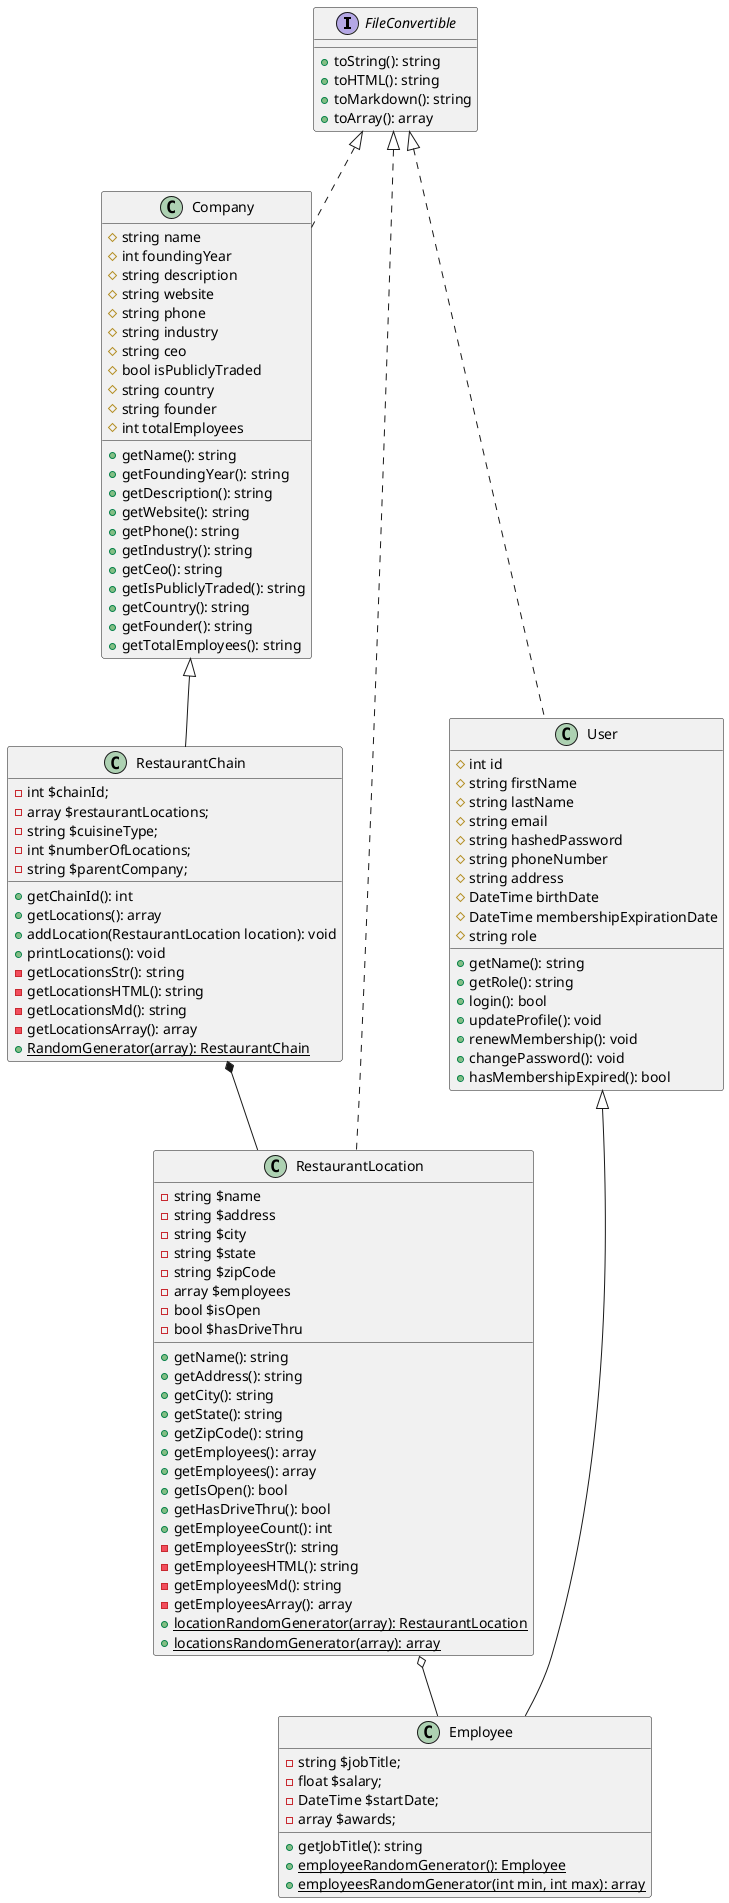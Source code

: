 @startuml restaurant chain mockup
interface FileConvertible {
  +toString(): string
  +toHTML(): string
  +toMarkdown(): string
  +toArray(): array
}

class Company {
  #string name
  #int foundingYear
  #string description
  #string website
  #string phone
  #string industry
  #string ceo
  #bool isPubliclyTraded
  #string country
  #string founder
  #int totalEmployees
  +getName(): string
  +getFoundingYear(): string
  +getDescription(): string
  +getWebsite(): string
  +getPhone(): string
  +getIndustry(): string
  +getCeo(): string
  +getIsPubliclyTraded(): string
  +getCountry(): string
  +getFounder(): string
  +getTotalEmployees(): string
}

class RestaurantChain {
  -int $chainId;
  -array $restaurantLocations;
  -string $cuisineType;
  -int $numberOfLocations;
  -string $parentCompany;
  +getChainId(): int
  +getLocations(): array
  +addLocation(RestaurantLocation location): void
  +printLocations(): void
  -getLocationsStr(): string
  -getLocationsHTML(): string
  -getLocationsMd(): string
  -getLocationsArray(): array
  +{static} RandomGenerator(array): RestaurantChain
}

class RestaurantLocation {
  -string $name
  -string $address
  -string $city
  -string $state
  -string $zipCode
  -array $employees
  -bool $isOpen
  -bool $hasDriveThru
  +getName(): string
  +getAddress(): string
  +getCity(): string
  +getState(): string
  +getZipCode(): string
  +getEmployees(): array
  +getEmployees(): array
  +getIsOpen(): bool
  +getHasDriveThru(): bool
  +getEmployeeCount(): int
  -getEmployeesStr(): string
  -getEmployeesHTML(): string
  -getEmployeesMd(): string
  -getEmployeesArray(): array
  +{static} locationRandomGenerator(array): RestaurantLocation
  +{static} locationsRandomGenerator(array): array
}

class User {
  #int id
  #string firstName
  #string lastName
  #string email
  #string hashedPassword
  #string phoneNumber
  #string address
  #DateTime birthDate
  #DateTime membershipExpirationDate
  #string role
  +getName(): string
  +getRole(): string
  +login(): bool
  +updateProfile(): void
  +renewMembership(): void
  +changePassword(): void
  +hasMembershipExpired(): bool
}

class Employee {
  -string $jobTitle;
  -float $salary;
  -DateTime $startDate;
  -array $awards;
  +getJobTitle(): string
  +{static} employeeRandomGenerator(): Employee
  +{static} employeesRandomGenerator(int min, int max): array
}


FileConvertible <|.. Company
FileConvertible <|.. RestaurantLocation
FileConvertible <|.. User

Company <|-- RestaurantChain
User <|-- Employee

RestaurantChain *-- RestaurantLocation
RestaurantLocation o-- Employee
@enduml
∏